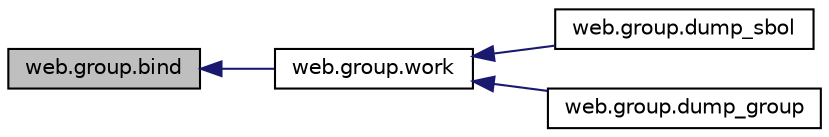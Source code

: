 digraph "web.group.bind"
{
  edge [fontname="Helvetica",fontsize="10",labelfontname="Helvetica",labelfontsize="10"];
  node [fontname="Helvetica",fontsize="10",shape=record];
  rankdir="LR";
  Node1 [label="web.group.bind",height=0.2,width=0.4,color="black", fillcolor="grey75", style="filled" fontcolor="black"];
  Node1 -> Node2 [dir="back",color="midnightblue",fontsize="10",style="solid"];
  Node2 [label="web.group.work",height=0.2,width=0.4,color="black", fillcolor="white", style="filled",URL="$namespaceweb_1_1group.html#a8b2f16691c1fcd46dcaeb6caf126b83c"];
  Node2 -> Node3 [dir="back",color="midnightblue",fontsize="10",style="solid"];
  Node3 [label="web.group.dump_sbol",height=0.2,width=0.4,color="black", fillcolor="white", style="filled",URL="$namespaceweb_1_1group.html#ae87ef9f3d260d26fabcbb93d7a4348af"];
  Node2 -> Node4 [dir="back",color="midnightblue",fontsize="10",style="solid"];
  Node4 [label="web.group.dump_group",height=0.2,width=0.4,color="black", fillcolor="white", style="filled",URL="$namespaceweb_1_1group.html#aefc373ecaa83f866c9a8f59a8c33db7a"];
}
